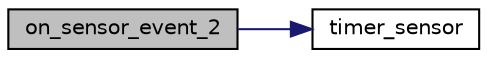 digraph "on_sensor_event_2"
{
  edge [fontname="Helvetica",fontsize="10",labelfontname="Helvetica",labelfontsize="10"];
  node [fontname="Helvetica",fontsize="10",shape=record];
  rankdir="LR";
  Node10 [label="on_sensor_event_2",height=0.2,width=0.4,color="black", fillcolor="grey75", style="filled", fontcolor="black"];
  Node10 -> Node11 [color="midnightblue",fontsize="10",style="solid"];
  Node11 [label="timer_sensor",height=0.2,width=0.4,color="black", fillcolor="white", style="filled",URL="$timer_8h.html#a8612bea9e2113066f70eb2117dc2cf63",tooltip="timer.h "];
}
